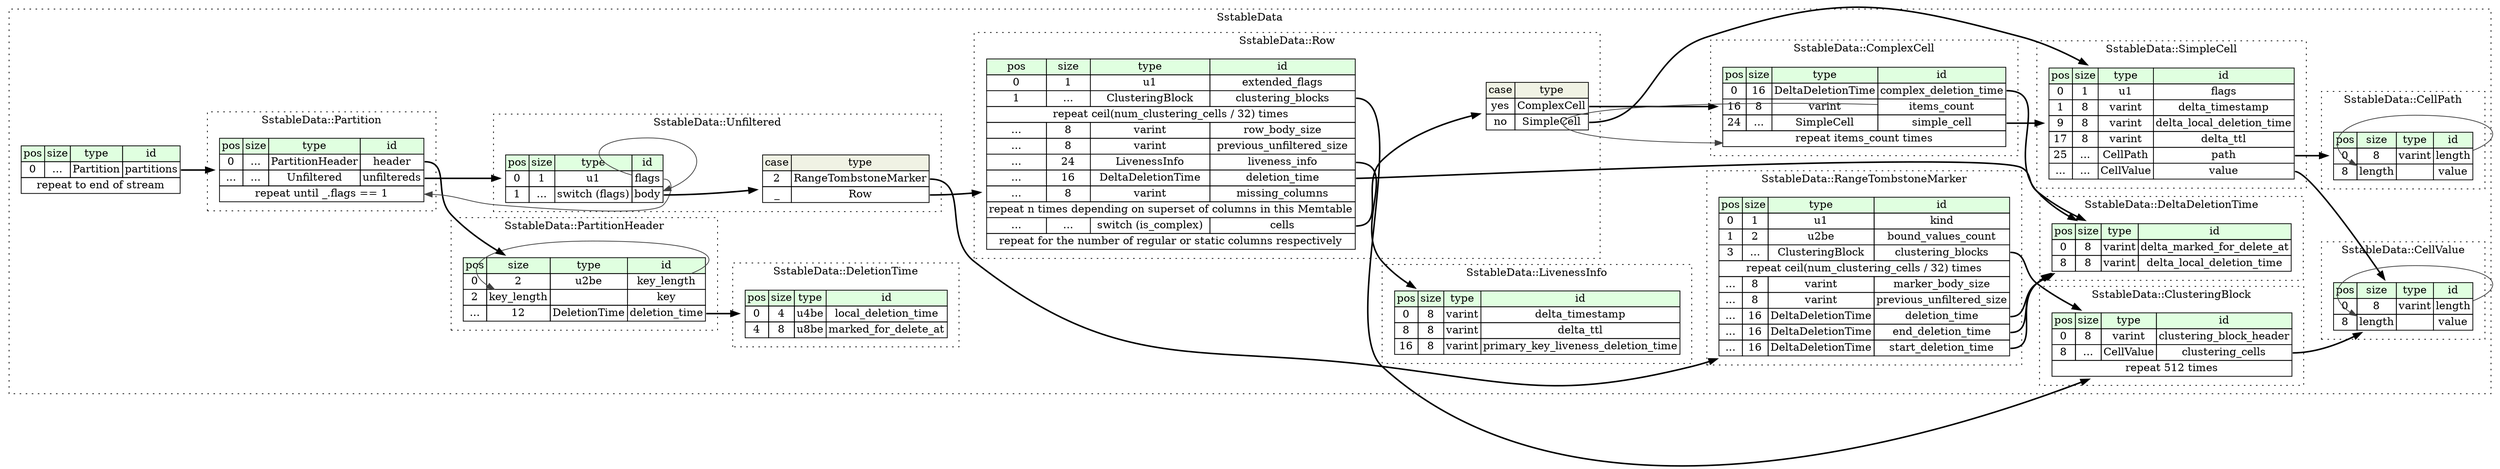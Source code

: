 digraph {
	rankdir=LR;
	node [shape=plaintext];
	subgraph cluster__sstable_data {
		label="SstableData";
		graph[style=dotted];

		sstable_data__seq [label=<<TABLE BORDER="0" CELLBORDER="1" CELLSPACING="0">
			<TR><TD BGCOLOR="#E0FFE0">pos</TD><TD BGCOLOR="#E0FFE0">size</TD><TD BGCOLOR="#E0FFE0">type</TD><TD BGCOLOR="#E0FFE0">id</TD></TR>
			<TR><TD PORT="partitions_pos">0</TD><TD PORT="partitions_size">...</TD><TD>Partition</TD><TD PORT="partitions_type">partitions</TD></TR>
			<TR><TD COLSPAN="4" PORT="partitions__repeat">repeat to end of stream</TD></TR>
		</TABLE>>];
		subgraph cluster__deletion_time {
			label="SstableData::DeletionTime";
			graph[style=dotted];

			deletion_time__seq [label=<<TABLE BORDER="0" CELLBORDER="1" CELLSPACING="0">
				<TR><TD BGCOLOR="#E0FFE0">pos</TD><TD BGCOLOR="#E0FFE0">size</TD><TD BGCOLOR="#E0FFE0">type</TD><TD BGCOLOR="#E0FFE0">id</TD></TR>
				<TR><TD PORT="local_deletion_time_pos">0</TD><TD PORT="local_deletion_time_size">4</TD><TD>u4be</TD><TD PORT="local_deletion_time_type">local_deletion_time</TD></TR>
				<TR><TD PORT="marked_for_delete_at_pos">4</TD><TD PORT="marked_for_delete_at_size">8</TD><TD>u8be</TD><TD PORT="marked_for_delete_at_type">marked_for_delete_at</TD></TR>
			</TABLE>>];
		}
		subgraph cluster__liveness_info {
			label="SstableData::LivenessInfo";
			graph[style=dotted];

			liveness_info__seq [label=<<TABLE BORDER="0" CELLBORDER="1" CELLSPACING="0">
				<TR><TD BGCOLOR="#E0FFE0">pos</TD><TD BGCOLOR="#E0FFE0">size</TD><TD BGCOLOR="#E0FFE0">type</TD><TD BGCOLOR="#E0FFE0">id</TD></TR>
				<TR><TD PORT="delta_timestamp_pos">0</TD><TD PORT="delta_timestamp_size">8</TD><TD>varint</TD><TD PORT="delta_timestamp_type">delta_timestamp</TD></TR>
				<TR><TD PORT="delta_ttl_pos">8</TD><TD PORT="delta_ttl_size">8</TD><TD>varint</TD><TD PORT="delta_ttl_type">delta_ttl</TD></TR>
				<TR><TD PORT="primary_key_liveness_deletion_time_pos">16</TD><TD PORT="primary_key_liveness_deletion_time_size">8</TD><TD>varint</TD><TD PORT="primary_key_liveness_deletion_time_type">primary_key_liveness_deletion_time</TD></TR>
			</TABLE>>];
		}
		subgraph cluster__partition_header {
			label="SstableData::PartitionHeader";
			graph[style=dotted];

			partition_header__seq [label=<<TABLE BORDER="0" CELLBORDER="1" CELLSPACING="0">
				<TR><TD BGCOLOR="#E0FFE0">pos</TD><TD BGCOLOR="#E0FFE0">size</TD><TD BGCOLOR="#E0FFE0">type</TD><TD BGCOLOR="#E0FFE0">id</TD></TR>
				<TR><TD PORT="key_length_pos">0</TD><TD PORT="key_length_size">2</TD><TD>u2be</TD><TD PORT="key_length_type">key_length</TD></TR>
				<TR><TD PORT="key_pos">2</TD><TD PORT="key_size">key_length</TD><TD></TD><TD PORT="key_type">key</TD></TR>
				<TR><TD PORT="deletion_time_pos">...</TD><TD PORT="deletion_time_size">12</TD><TD>DeletionTime</TD><TD PORT="deletion_time_type">deletion_time</TD></TR>
			</TABLE>>];
		}
		subgraph cluster__simple_cell {
			label="SstableData::SimpleCell";
			graph[style=dotted];

			simple_cell__seq [label=<<TABLE BORDER="0" CELLBORDER="1" CELLSPACING="0">
				<TR><TD BGCOLOR="#E0FFE0">pos</TD><TD BGCOLOR="#E0FFE0">size</TD><TD BGCOLOR="#E0FFE0">type</TD><TD BGCOLOR="#E0FFE0">id</TD></TR>
				<TR><TD PORT="flags_pos">0</TD><TD PORT="flags_size">1</TD><TD>u1</TD><TD PORT="flags_type">flags</TD></TR>
				<TR><TD PORT="delta_timestamp_pos">1</TD><TD PORT="delta_timestamp_size">8</TD><TD>varint</TD><TD PORT="delta_timestamp_type">delta_timestamp</TD></TR>
				<TR><TD PORT="delta_local_deletion_time_pos">9</TD><TD PORT="delta_local_deletion_time_size">8</TD><TD>varint</TD><TD PORT="delta_local_deletion_time_type">delta_local_deletion_time</TD></TR>
				<TR><TD PORT="delta_ttl_pos">17</TD><TD PORT="delta_ttl_size">8</TD><TD>varint</TD><TD PORT="delta_ttl_type">delta_ttl</TD></TR>
				<TR><TD PORT="path_pos">25</TD><TD PORT="path_size">...</TD><TD>CellPath</TD><TD PORT="path_type">path</TD></TR>
				<TR><TD PORT="value_pos">...</TD><TD PORT="value_size">...</TD><TD>CellValue</TD><TD PORT="value_type">value</TD></TR>
			</TABLE>>];
		}
		subgraph cluster__partition {
			label="SstableData::Partition";
			graph[style=dotted];

			partition__seq [label=<<TABLE BORDER="0" CELLBORDER="1" CELLSPACING="0">
				<TR><TD BGCOLOR="#E0FFE0">pos</TD><TD BGCOLOR="#E0FFE0">size</TD><TD BGCOLOR="#E0FFE0">type</TD><TD BGCOLOR="#E0FFE0">id</TD></TR>
				<TR><TD PORT="header_pos">0</TD><TD PORT="header_size">...</TD><TD>PartitionHeader</TD><TD PORT="header_type">header</TD></TR>
				<TR><TD PORT="unfiltereds_pos">...</TD><TD PORT="unfiltereds_size">...</TD><TD>Unfiltered</TD><TD PORT="unfiltereds_type">unfiltereds</TD></TR>
				<TR><TD COLSPAN="4" PORT="unfiltereds__repeat">repeat until _.flags == 1</TD></TR>
			</TABLE>>];
		}
		subgraph cluster__cell_path {
			label="SstableData::CellPath";
			graph[style=dotted];

			cell_path__seq [label=<<TABLE BORDER="0" CELLBORDER="1" CELLSPACING="0">
				<TR><TD BGCOLOR="#E0FFE0">pos</TD><TD BGCOLOR="#E0FFE0">size</TD><TD BGCOLOR="#E0FFE0">type</TD><TD BGCOLOR="#E0FFE0">id</TD></TR>
				<TR><TD PORT="length_pos">0</TD><TD PORT="length_size">8</TD><TD>varint</TD><TD PORT="length_type">length</TD></TR>
				<TR><TD PORT="value_pos">8</TD><TD PORT="value_size">length</TD><TD></TD><TD PORT="value_type">value</TD></TR>
			</TABLE>>];
		}
		subgraph cluster__clustering_block {
			label="SstableData::ClusteringBlock";
			graph[style=dotted];

			clustering_block__seq [label=<<TABLE BORDER="0" CELLBORDER="1" CELLSPACING="0">
				<TR><TD BGCOLOR="#E0FFE0">pos</TD><TD BGCOLOR="#E0FFE0">size</TD><TD BGCOLOR="#E0FFE0">type</TD><TD BGCOLOR="#E0FFE0">id</TD></TR>
				<TR><TD PORT="clustering_block_header_pos">0</TD><TD PORT="clustering_block_header_size">8</TD><TD>varint</TD><TD PORT="clustering_block_header_type">clustering_block_header</TD></TR>
				<TR><TD PORT="clustering_cells_pos">8</TD><TD PORT="clustering_cells_size">...</TD><TD>CellValue</TD><TD PORT="clustering_cells_type">clustering_cells</TD></TR>
				<TR><TD COLSPAN="4" PORT="clustering_cells__repeat">repeat 512 times</TD></TR>
			</TABLE>>];
		}
		subgraph cluster__row {
			label="SstableData::Row";
			graph[style=dotted];

			row__seq [label=<<TABLE BORDER="0" CELLBORDER="1" CELLSPACING="0">
				<TR><TD BGCOLOR="#E0FFE0">pos</TD><TD BGCOLOR="#E0FFE0">size</TD><TD BGCOLOR="#E0FFE0">type</TD><TD BGCOLOR="#E0FFE0">id</TD></TR>
				<TR><TD PORT="extended_flags_pos">0</TD><TD PORT="extended_flags_size">1</TD><TD>u1</TD><TD PORT="extended_flags_type">extended_flags</TD></TR>
				<TR><TD PORT="clustering_blocks_pos">1</TD><TD PORT="clustering_blocks_size">...</TD><TD>ClusteringBlock</TD><TD PORT="clustering_blocks_type">clustering_blocks</TD></TR>
				<TR><TD COLSPAN="4" PORT="clustering_blocks__repeat">repeat ceil(num_clustering_cells / 32) times</TD></TR>
				<TR><TD PORT="row_body_size_pos">...</TD><TD PORT="row_body_size_size">8</TD><TD>varint</TD><TD PORT="row_body_size_type">row_body_size</TD></TR>
				<TR><TD PORT="previous_unfiltered_size_pos">...</TD><TD PORT="previous_unfiltered_size_size">8</TD><TD>varint</TD><TD PORT="previous_unfiltered_size_type">previous_unfiltered_size</TD></TR>
				<TR><TD PORT="liveness_info_pos">...</TD><TD PORT="liveness_info_size">24</TD><TD>LivenessInfo</TD><TD PORT="liveness_info_type">liveness_info</TD></TR>
				<TR><TD PORT="deletion_time_pos">...</TD><TD PORT="deletion_time_size">16</TD><TD>DeltaDeletionTime</TD><TD PORT="deletion_time_type">deletion_time</TD></TR>
				<TR><TD PORT="missing_columns_pos">...</TD><TD PORT="missing_columns_size">8</TD><TD>varint</TD><TD PORT="missing_columns_type">missing_columns</TD></TR>
				<TR><TD COLSPAN="4" PORT="missing_columns__repeat">repeat n times depending on superset of columns in this Memtable</TD></TR>
				<TR><TD PORT="cells_pos">...</TD><TD PORT="cells_size">...</TD><TD>switch (is_complex)</TD><TD PORT="cells_type">cells</TD></TR>
				<TR><TD COLSPAN="4" PORT="cells__repeat">repeat for the number of regular or static columns respectively</TD></TR>
			</TABLE>>];
row__seq_cells_switch [label=<<TABLE BORDER="0" CELLBORDER="1" CELLSPACING="0">
	<TR><TD BGCOLOR="#F0F2E4">case</TD><TD BGCOLOR="#F0F2E4">type</TD></TR>
	<TR><TD>yes</TD><TD PORT="case0">ComplexCell</TD></TR>
	<TR><TD>no</TD><TD PORT="case1">SimpleCell</TD></TR>
</TABLE>>];
		}
		subgraph cluster__delta_deletion_time {
			label="SstableData::DeltaDeletionTime";
			graph[style=dotted];

			delta_deletion_time__seq [label=<<TABLE BORDER="0" CELLBORDER="1" CELLSPACING="0">
				<TR><TD BGCOLOR="#E0FFE0">pos</TD><TD BGCOLOR="#E0FFE0">size</TD><TD BGCOLOR="#E0FFE0">type</TD><TD BGCOLOR="#E0FFE0">id</TD></TR>
				<TR><TD PORT="delta_marked_for_delete_at_pos">0</TD><TD PORT="delta_marked_for_delete_at_size">8</TD><TD>varint</TD><TD PORT="delta_marked_for_delete_at_type">delta_marked_for_delete_at</TD></TR>
				<TR><TD PORT="delta_local_deletion_time_pos">8</TD><TD PORT="delta_local_deletion_time_size">8</TD><TD>varint</TD><TD PORT="delta_local_deletion_time_type">delta_local_deletion_time</TD></TR>
			</TABLE>>];
		}
		subgraph cluster__range_tombstone_marker {
			label="SstableData::RangeTombstoneMarker";
			graph[style=dotted];

			range_tombstone_marker__seq [label=<<TABLE BORDER="0" CELLBORDER="1" CELLSPACING="0">
				<TR><TD BGCOLOR="#E0FFE0">pos</TD><TD BGCOLOR="#E0FFE0">size</TD><TD BGCOLOR="#E0FFE0">type</TD><TD BGCOLOR="#E0FFE0">id</TD></TR>
				<TR><TD PORT="kind_pos">0</TD><TD PORT="kind_size">1</TD><TD>u1</TD><TD PORT="kind_type">kind</TD></TR>
				<TR><TD PORT="bound_values_count_pos">1</TD><TD PORT="bound_values_count_size">2</TD><TD>u2be</TD><TD PORT="bound_values_count_type">bound_values_count</TD></TR>
				<TR><TD PORT="clustering_blocks_pos">3</TD><TD PORT="clustering_blocks_size">...</TD><TD>ClusteringBlock</TD><TD PORT="clustering_blocks_type">clustering_blocks</TD></TR>
				<TR><TD COLSPAN="4" PORT="clustering_blocks__repeat">repeat ceil(num_clustering_cells / 32) times</TD></TR>
				<TR><TD PORT="marker_body_size_pos">...</TD><TD PORT="marker_body_size_size">8</TD><TD>varint</TD><TD PORT="marker_body_size_type">marker_body_size</TD></TR>
				<TR><TD PORT="previous_unfiltered_size_pos">...</TD><TD PORT="previous_unfiltered_size_size">8</TD><TD>varint</TD><TD PORT="previous_unfiltered_size_type">previous_unfiltered_size</TD></TR>
				<TR><TD PORT="deletion_time_pos">...</TD><TD PORT="deletion_time_size">16</TD><TD>DeltaDeletionTime</TD><TD PORT="deletion_time_type">deletion_time</TD></TR>
				<TR><TD PORT="end_deletion_time_pos">...</TD><TD PORT="end_deletion_time_size">16</TD><TD>DeltaDeletionTime</TD><TD PORT="end_deletion_time_type">end_deletion_time</TD></TR>
				<TR><TD PORT="start_deletion_time_pos">...</TD><TD PORT="start_deletion_time_size">16</TD><TD>DeltaDeletionTime</TD><TD PORT="start_deletion_time_type">start_deletion_time</TD></TR>
			</TABLE>>];
		}
		subgraph cluster__cell_value {
			label="SstableData::CellValue";
			graph[style=dotted];

			cell_value__seq [label=<<TABLE BORDER="0" CELLBORDER="1" CELLSPACING="0">
				<TR><TD BGCOLOR="#E0FFE0">pos</TD><TD BGCOLOR="#E0FFE0">size</TD><TD BGCOLOR="#E0FFE0">type</TD><TD BGCOLOR="#E0FFE0">id</TD></TR>
				<TR><TD PORT="length_pos">0</TD><TD PORT="length_size">8</TD><TD>varint</TD><TD PORT="length_type">length</TD></TR>
				<TR><TD PORT="value_pos">8</TD><TD PORT="value_size">length</TD><TD></TD><TD PORT="value_type">value</TD></TR>
			</TABLE>>];
		}
		subgraph cluster__complex_cell {
			label="SstableData::ComplexCell";
			graph[style=dotted];

			complex_cell__seq [label=<<TABLE BORDER="0" CELLBORDER="1" CELLSPACING="0">
				<TR><TD BGCOLOR="#E0FFE0">pos</TD><TD BGCOLOR="#E0FFE0">size</TD><TD BGCOLOR="#E0FFE0">type</TD><TD BGCOLOR="#E0FFE0">id</TD></TR>
				<TR><TD PORT="complex_deletion_time_pos">0</TD><TD PORT="complex_deletion_time_size">16</TD><TD>DeltaDeletionTime</TD><TD PORT="complex_deletion_time_type">complex_deletion_time</TD></TR>
				<TR><TD PORT="items_count_pos">16</TD><TD PORT="items_count_size">8</TD><TD>varint</TD><TD PORT="items_count_type">items_count</TD></TR>
				<TR><TD PORT="simple_cell_pos">24</TD><TD PORT="simple_cell_size">...</TD><TD>SimpleCell</TD><TD PORT="simple_cell_type">simple_cell</TD></TR>
				<TR><TD COLSPAN="4" PORT="simple_cell__repeat">repeat items_count times</TD></TR>
			</TABLE>>];
		}
		subgraph cluster__unfiltered {
			label="SstableData::Unfiltered";
			graph[style=dotted];

			unfiltered__seq [label=<<TABLE BORDER="0" CELLBORDER="1" CELLSPACING="0">
				<TR><TD BGCOLOR="#E0FFE0">pos</TD><TD BGCOLOR="#E0FFE0">size</TD><TD BGCOLOR="#E0FFE0">type</TD><TD BGCOLOR="#E0FFE0">id</TD></TR>
				<TR><TD PORT="flags_pos">0</TD><TD PORT="flags_size">1</TD><TD>u1</TD><TD PORT="flags_type">flags</TD></TR>
				<TR><TD PORT="body_pos">1</TD><TD PORT="body_size">...</TD><TD>switch (flags)</TD><TD PORT="body_type">body</TD></TR>
			</TABLE>>];
unfiltered__seq_body_switch [label=<<TABLE BORDER="0" CELLBORDER="1" CELLSPACING="0">
	<TR><TD BGCOLOR="#F0F2E4">case</TD><TD BGCOLOR="#F0F2E4">type</TD></TR>
	<TR><TD>2</TD><TD PORT="case0">RangeTombstoneMarker</TD></TR>
	<TR><TD>_</TD><TD PORT="case1">Row</TD></TR>
</TABLE>>];
		}
	}
	sstable_data__seq:partitions_type -> partition__seq [style=bold];
	partition_header__seq:key_length_type -> partition_header__seq:key_size [color="#404040"];
	partition_header__seq:deletion_time_type -> deletion_time__seq [style=bold];
	simple_cell__seq:path_type -> cell_path__seq [style=bold];
	simple_cell__seq:value_type -> cell_value__seq [style=bold];
	partition__seq:header_type -> partition_header__seq [style=bold];
	partition__seq:unfiltereds_type -> unfiltered__seq [style=bold];
	unfiltered__seq:flags_type -> partition__seq:unfiltereds__repeat [color="#404040"];
	cell_path__seq:length_type -> cell_path__seq:value_size [color="#404040"];
	clustering_block__seq:clustering_cells_type -> cell_value__seq [style=bold];
	row__seq:clustering_blocks_type -> clustering_block__seq [style=bold];
	row__seq:liveness_info_type -> liveness_info__seq [style=bold];
	row__seq:deletion_time_type -> delta_deletion_time__seq [style=bold];
	row__seq:cells_type -> row__seq_cells_switch [style=bold];
	row__seq_cells_switch:case0 -> complex_cell__seq [style=bold];
	row__seq_cells_switch:case1 -> simple_cell__seq [style=bold];
	range_tombstone_marker__seq:clustering_blocks_type -> clustering_block__seq [style=bold];
	range_tombstone_marker__seq:deletion_time_type -> delta_deletion_time__seq [style=bold];
	range_tombstone_marker__seq:end_deletion_time_type -> delta_deletion_time__seq [style=bold];
	range_tombstone_marker__seq:start_deletion_time_type -> delta_deletion_time__seq [style=bold];
	cell_value__seq:length_type -> cell_value__seq:value_size [color="#404040"];
	complex_cell__seq:complex_deletion_time_type -> delta_deletion_time__seq [style=bold];
	complex_cell__seq:simple_cell_type -> simple_cell__seq [style=bold];
	complex_cell__seq:items_count_type -> complex_cell__seq:simple_cell__repeat [color="#404040"];
	unfiltered__seq:body_type -> unfiltered__seq_body_switch [style=bold];
	unfiltered__seq_body_switch:case0 -> range_tombstone_marker__seq [style=bold];
	unfiltered__seq_body_switch:case1 -> row__seq [style=bold];
	unfiltered__seq:flags_type -> unfiltered__seq:body_type [color="#404040"];
}
